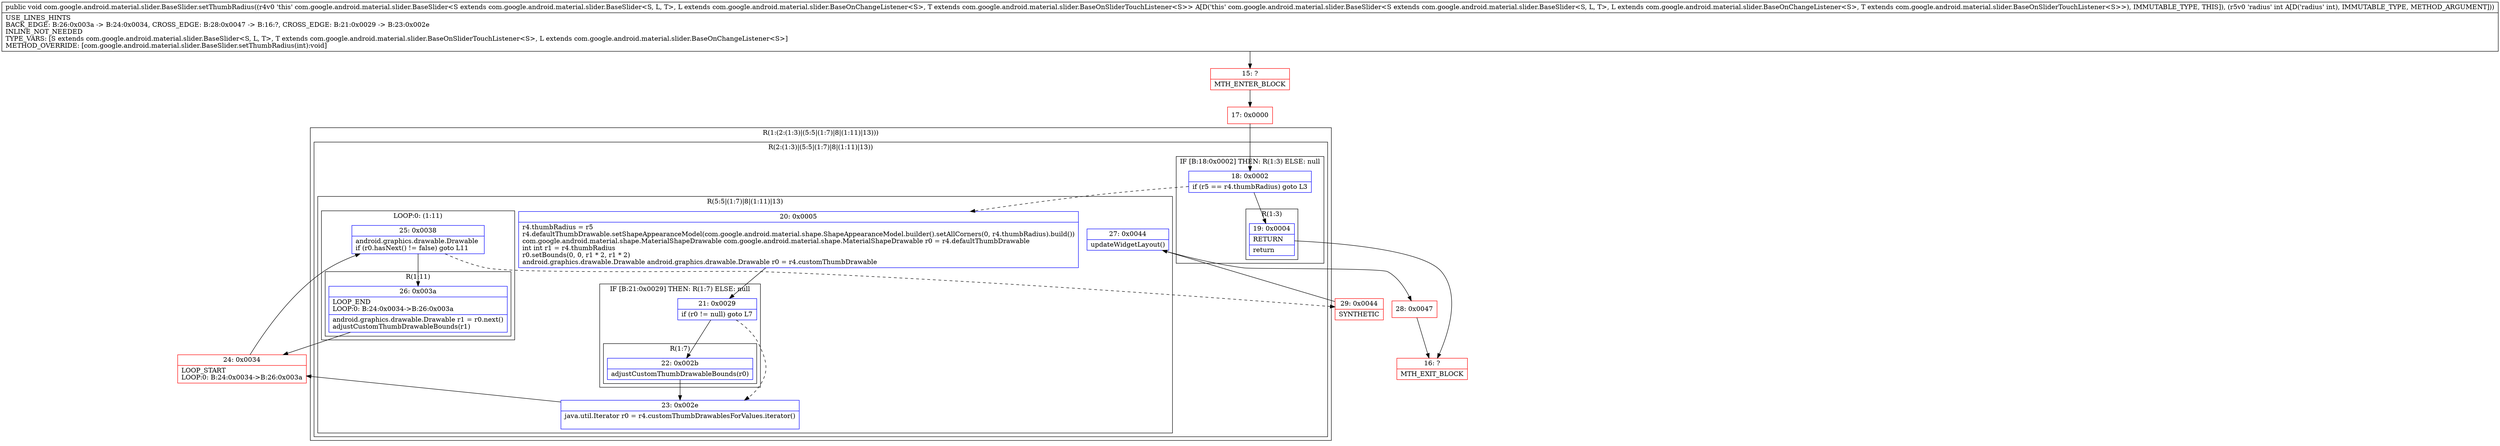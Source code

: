 digraph "CFG forcom.google.android.material.slider.BaseSlider.setThumbRadius(I)V" {
subgraph cluster_Region_2116054021 {
label = "R(1:(2:(1:3)|(5:5|(1:7)|8|(1:11)|13)))";
node [shape=record,color=blue];
subgraph cluster_Region_1100404588 {
label = "R(2:(1:3)|(5:5|(1:7)|8|(1:11)|13))";
node [shape=record,color=blue];
subgraph cluster_IfRegion_78057128 {
label = "IF [B:18:0x0002] THEN: R(1:3) ELSE: null";
node [shape=record,color=blue];
Node_18 [shape=record,label="{18\:\ 0x0002|if (r5 == r4.thumbRadius) goto L3\l}"];
subgraph cluster_Region_852466864 {
label = "R(1:3)";
node [shape=record,color=blue];
Node_19 [shape=record,label="{19\:\ 0x0004|RETURN\l|return\l}"];
}
}
subgraph cluster_Region_1925076019 {
label = "R(5:5|(1:7)|8|(1:11)|13)";
node [shape=record,color=blue];
Node_20 [shape=record,label="{20\:\ 0x0005|r4.thumbRadius = r5\lr4.defaultThumbDrawable.setShapeAppearanceModel(com.google.android.material.shape.ShapeAppearanceModel.builder().setAllCorners(0, r4.thumbRadius).build())\lcom.google.android.material.shape.MaterialShapeDrawable com.google.android.material.shape.MaterialShapeDrawable r0 = r4.defaultThumbDrawable\lint int r1 = r4.thumbRadius\lr0.setBounds(0, 0, r1 * 2, r1 * 2)\landroid.graphics.drawable.Drawable android.graphics.drawable.Drawable r0 = r4.customThumbDrawable\l}"];
subgraph cluster_IfRegion_1265258021 {
label = "IF [B:21:0x0029] THEN: R(1:7) ELSE: null";
node [shape=record,color=blue];
Node_21 [shape=record,label="{21\:\ 0x0029|if (r0 != null) goto L7\l}"];
subgraph cluster_Region_1077479098 {
label = "R(1:7)";
node [shape=record,color=blue];
Node_22 [shape=record,label="{22\:\ 0x002b|adjustCustomThumbDrawableBounds(r0)\l}"];
}
}
Node_23 [shape=record,label="{23\:\ 0x002e|java.util.Iterator r0 = r4.customThumbDrawablesForValues.iterator()\l\l}"];
subgraph cluster_LoopRegion_1332911784 {
label = "LOOP:0: (1:11)";
node [shape=record,color=blue];
Node_25 [shape=record,label="{25\:\ 0x0038|android.graphics.drawable.Drawable \lif (r0.hasNext() != false) goto L11\l}"];
subgraph cluster_Region_942153117 {
label = "R(1:11)";
node [shape=record,color=blue];
Node_26 [shape=record,label="{26\:\ 0x003a|LOOP_END\lLOOP:0: B:24:0x0034\-\>B:26:0x003a\l|android.graphics.drawable.Drawable r1 = r0.next()\ladjustCustomThumbDrawableBounds(r1)\l}"];
}
}
Node_27 [shape=record,label="{27\:\ 0x0044|updateWidgetLayout()\l}"];
}
}
}
Node_15 [shape=record,color=red,label="{15\:\ ?|MTH_ENTER_BLOCK\l}"];
Node_17 [shape=record,color=red,label="{17\:\ 0x0000}"];
Node_16 [shape=record,color=red,label="{16\:\ ?|MTH_EXIT_BLOCK\l}"];
Node_24 [shape=record,color=red,label="{24\:\ 0x0034|LOOP_START\lLOOP:0: B:24:0x0034\-\>B:26:0x003a\l}"];
Node_29 [shape=record,color=red,label="{29\:\ 0x0044|SYNTHETIC\l}"];
Node_28 [shape=record,color=red,label="{28\:\ 0x0047}"];
MethodNode[shape=record,label="{public void com.google.android.material.slider.BaseSlider.setThumbRadius((r4v0 'this' com.google.android.material.slider.BaseSlider\<S extends com.google.android.material.slider.BaseSlider\<S, L, T\>, L extends com.google.android.material.slider.BaseOnChangeListener\<S\>, T extends com.google.android.material.slider.BaseOnSliderTouchListener\<S\>\> A[D('this' com.google.android.material.slider.BaseSlider\<S extends com.google.android.material.slider.BaseSlider\<S, L, T\>, L extends com.google.android.material.slider.BaseOnChangeListener\<S\>, T extends com.google.android.material.slider.BaseOnSliderTouchListener\<S\>\>), IMMUTABLE_TYPE, THIS]), (r5v0 'radius' int A[D('radius' int), IMMUTABLE_TYPE, METHOD_ARGUMENT]))  | USE_LINES_HINTS\lBACK_EDGE: B:26:0x003a \-\> B:24:0x0034, CROSS_EDGE: B:28:0x0047 \-\> B:16:?, CROSS_EDGE: B:21:0x0029 \-\> B:23:0x002e\lINLINE_NOT_NEEDED\lTYPE_VARS: [S extends com.google.android.material.slider.BaseSlider\<S, L, T\>, T extends com.google.android.material.slider.BaseOnSliderTouchListener\<S\>, L extends com.google.android.material.slider.BaseOnChangeListener\<S\>]\lMETHOD_OVERRIDE: [com.google.android.material.slider.BaseSlider.setThumbRadius(int):void]\l}"];
MethodNode -> Node_15;Node_18 -> Node_19;
Node_18 -> Node_20[style=dashed];
Node_19 -> Node_16;
Node_20 -> Node_21;
Node_21 -> Node_22;
Node_21 -> Node_23[style=dashed];
Node_22 -> Node_23;
Node_23 -> Node_24;
Node_25 -> Node_26;
Node_25 -> Node_29[style=dashed];
Node_26 -> Node_24;
Node_27 -> Node_28;
Node_15 -> Node_17;
Node_17 -> Node_18;
Node_24 -> Node_25;
Node_29 -> Node_27;
Node_28 -> Node_16;
}

